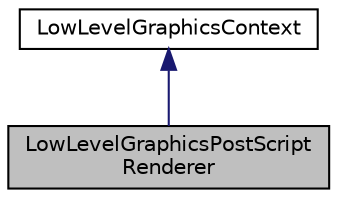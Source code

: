 digraph "LowLevelGraphicsPostScriptRenderer"
{
  bgcolor="transparent";
  edge [fontname="Helvetica",fontsize="10",labelfontname="Helvetica",labelfontsize="10"];
  node [fontname="Helvetica",fontsize="10",shape=record];
  Node0 [label="LowLevelGraphicsPostScript\lRenderer",height=0.2,width=0.4,color="black", fillcolor="grey75", style="filled", fontcolor="black"];
  Node1 -> Node0 [dir="back",color="midnightblue",fontsize="10",style="solid",fontname="Helvetica"];
  Node1 [label="LowLevelGraphicsContext",height=0.2,width=0.4,color="black",URL="$classLowLevelGraphicsContext.html",tooltip="Interface class for graphics context objects, used internally by the Graphics class. "];
}
